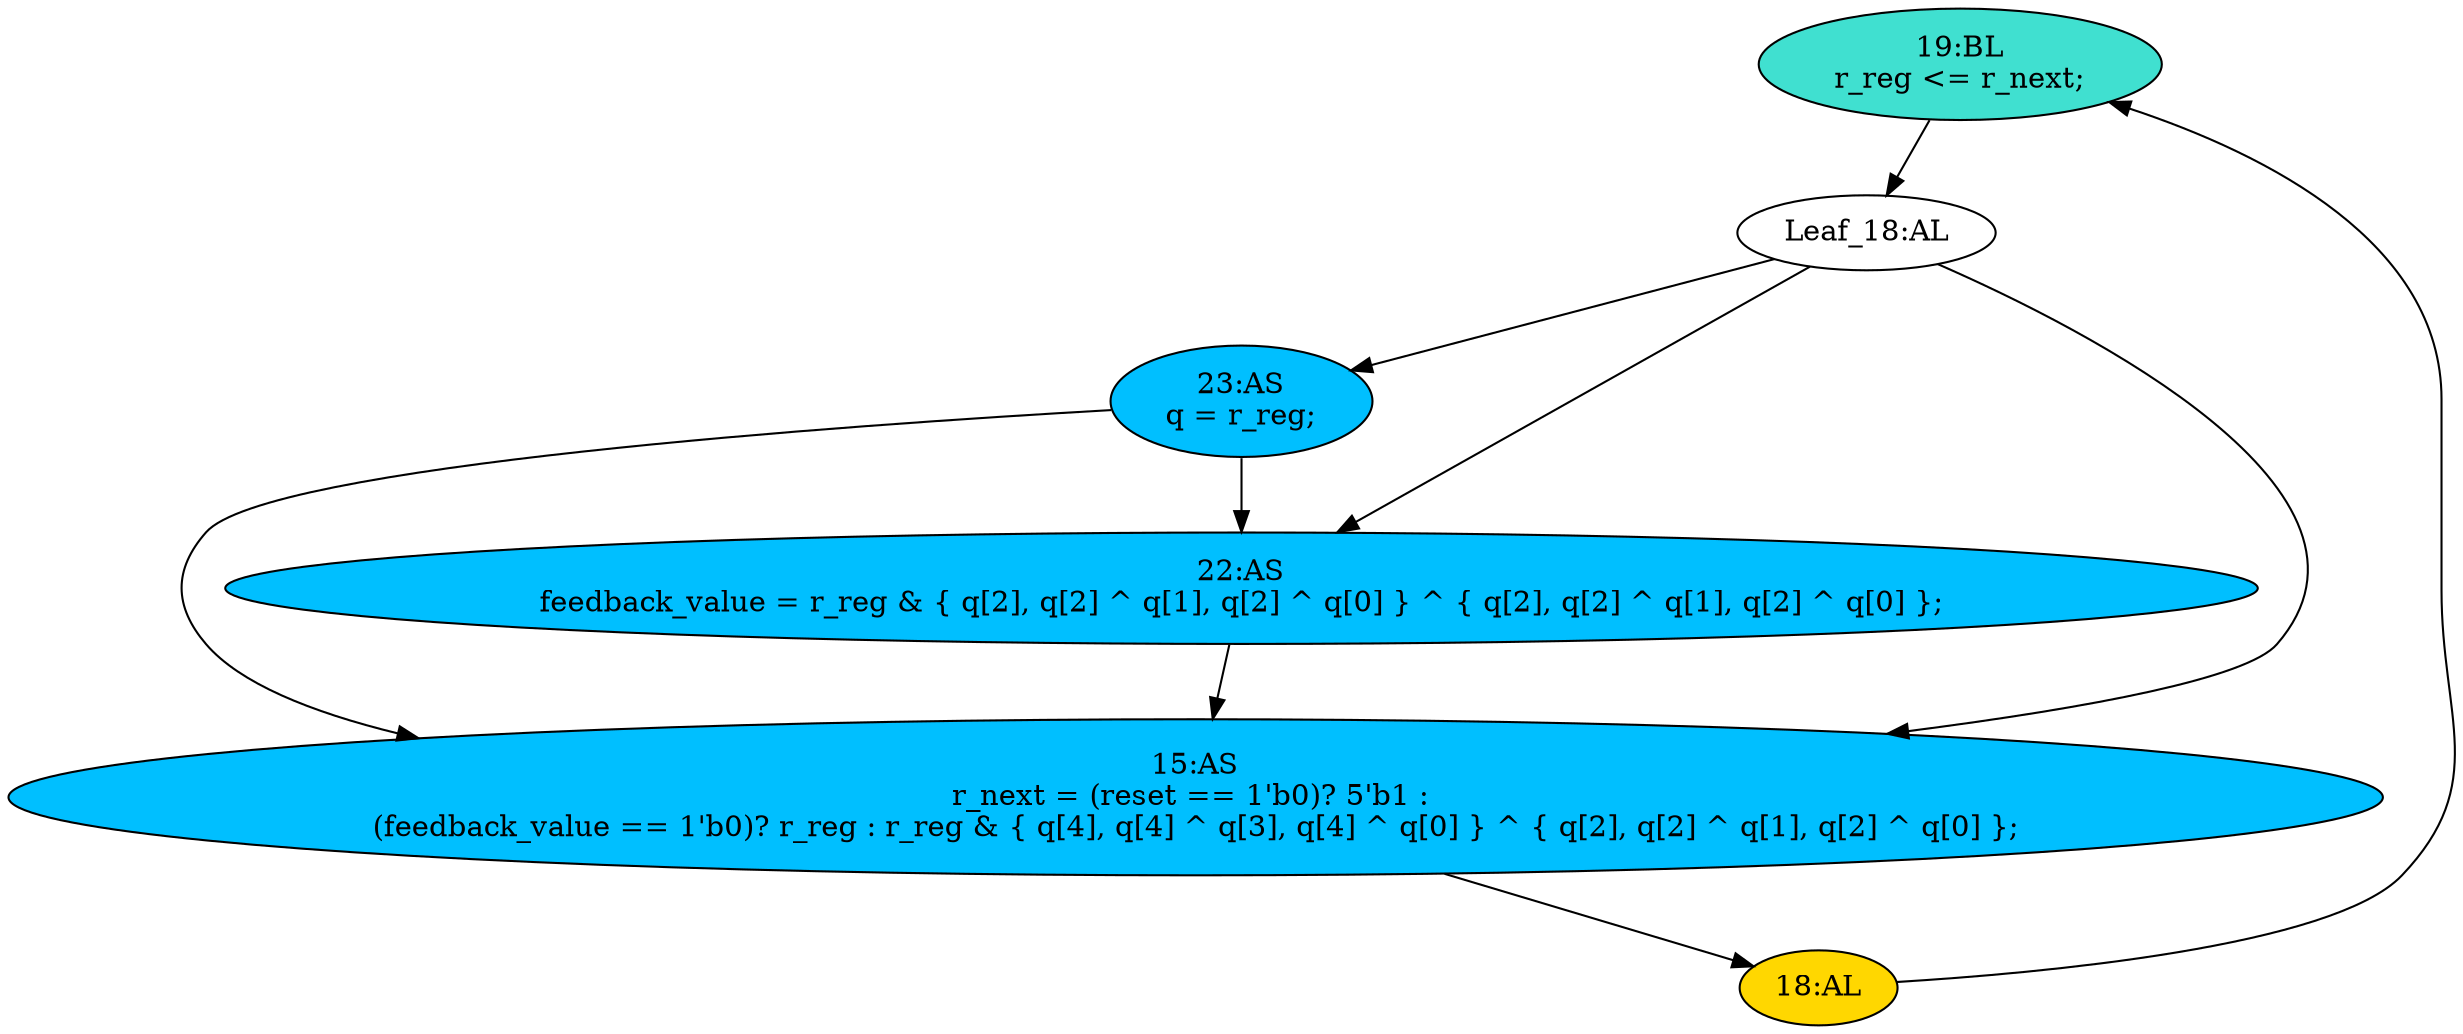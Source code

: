 strict digraph "compose( ,  )" {
	node [label="\N"];
	"19:BL"	[ast="<pyverilog.vparser.ast.Block object at 0x7fcce964ee90>",
		fillcolor=turquoise,
		label="19:BL
r_reg <= r_next;",
		statements="[<pyverilog.vparser.ast.NonblockingSubstitution object at 0x7fcce96c6150>]",
		style=filled,
		typ=Block];
	"Leaf_18:AL"	[def_var="['r_reg']",
		label="Leaf_18:AL"];
	"19:BL" -> "Leaf_18:AL"	[cond="[]",
		lineno=None];
	"23:AS"	[ast="<pyverilog.vparser.ast.Assign object at 0x7fcce93185d0>",
		def_var="['q']",
		fillcolor=deepskyblue,
		label="23:AS
q = r_reg;",
		statements="[]",
		style=filled,
		typ=Assign,
		use_var="['r_reg']"];
	"Leaf_18:AL" -> "23:AS";
	"15:AS"	[ast="<pyverilog.vparser.ast.Assign object at 0x7fcce96a33d0>",
		def_var="['r_next']",
		fillcolor=deepskyblue,
		label="15:AS
r_next = (reset == 1'b0)? 5'b1 : 
(feedback_value == 1'b0)? r_reg : r_reg & { q[4], q[4] ^ q[3], q[4] ^ q[0] } ^ { q[2], q[\
2] ^ q[1], q[2] ^ q[0] };",
		statements="[]",
		style=filled,
		typ=Assign,
		use_var="['reset', 'feedback_value', 'r_reg', 'r_reg', 'q', 'q', 'q', 'q', 'q', 'q', 'q', 'q', 'q', 'q']"];
	"Leaf_18:AL" -> "15:AS";
	"22:AS"	[ast="<pyverilog.vparser.ast.Assign object at 0x7fcce93182d0>",
		def_var="['feedback_value']",
		fillcolor=deepskyblue,
		label="22:AS
feedback_value = r_reg & { q[2], q[2] ^ q[1], q[2] ^ q[0] } ^ { q[2], q[2] ^ q[1], q[2] ^ q[0] };",
		statements="[]",
		style=filled,
		typ=Assign,
		use_var="['r_reg', 'q', 'q', 'q', 'q', 'q', 'q', 'q', 'q', 'q', 'q']"];
	"Leaf_18:AL" -> "22:AS";
	"23:AS" -> "15:AS";
	"23:AS" -> "22:AS";
	"18:AL"	[ast="<pyverilog.vparser.ast.Always object at 0x7fcce96c6550>",
		clk_sens=True,
		fillcolor=gold,
		label="18:AL",
		sens="['clk']",
		statements="[]",
		style=filled,
		typ=Always,
		use_var="['r_next']"];
	"18:AL" -> "19:BL"	[cond="[]",
		lineno=None];
	"15:AS" -> "18:AL";
	"22:AS" -> "15:AS";
}
